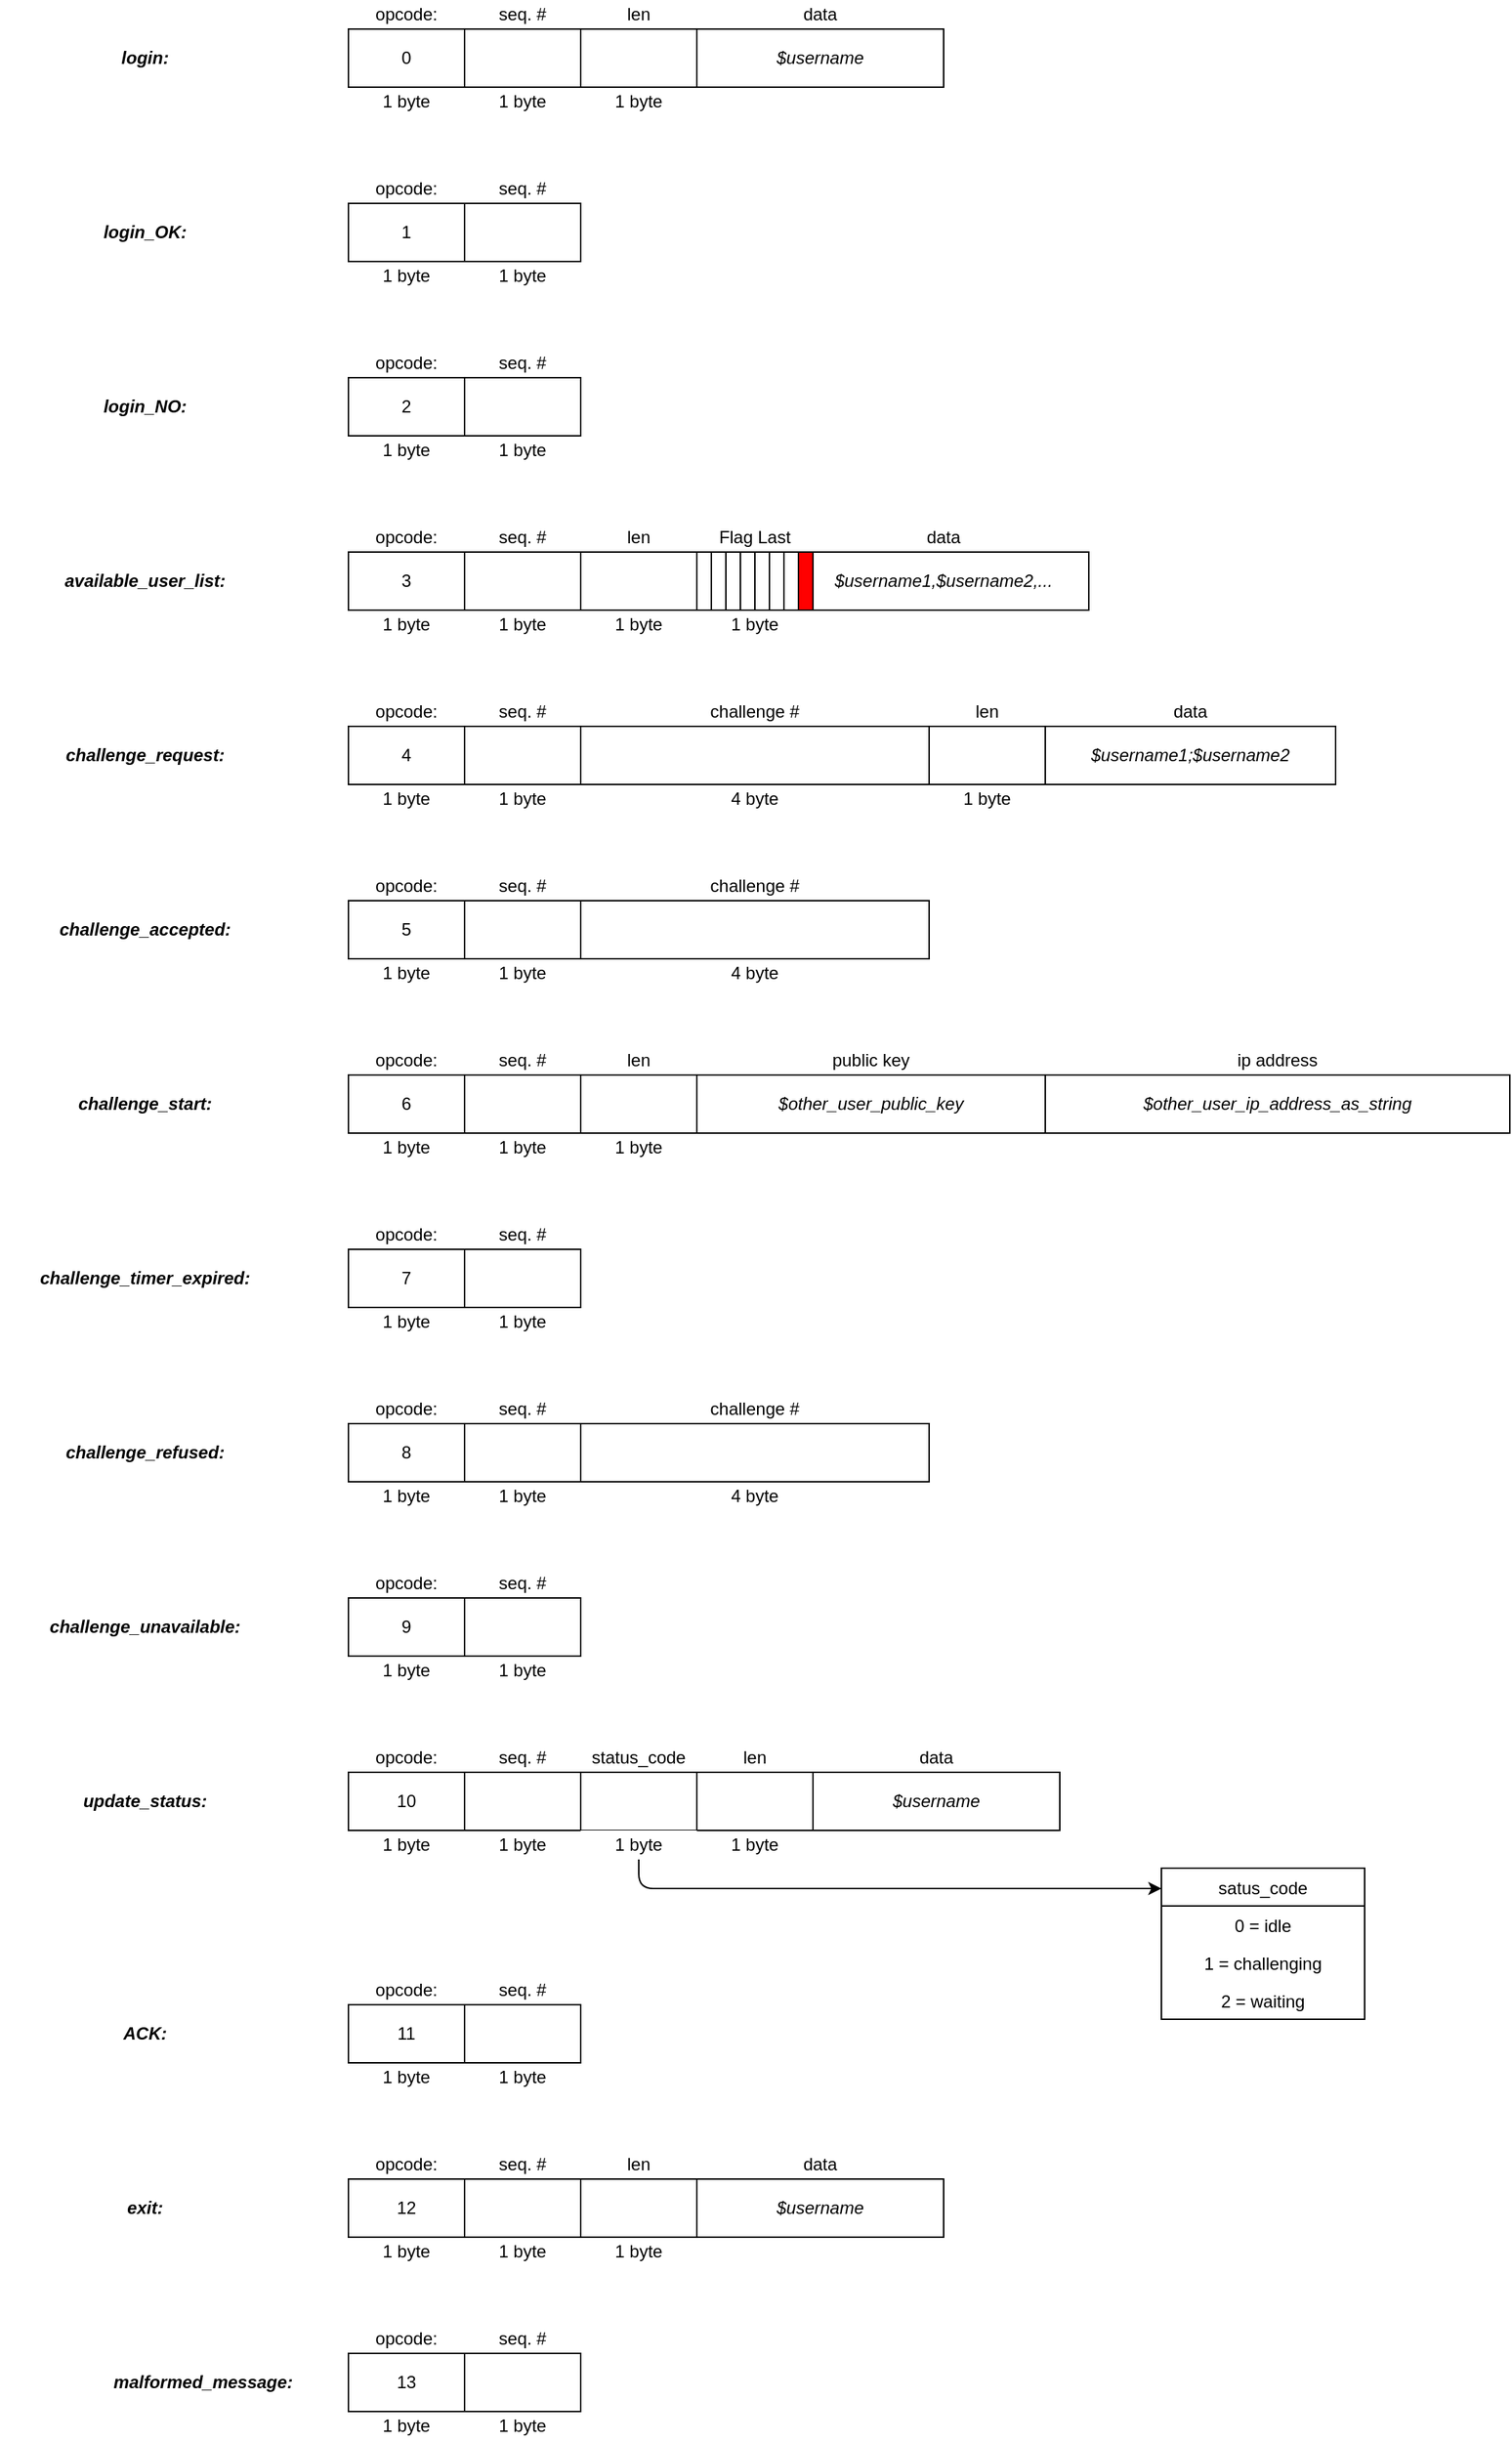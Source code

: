<mxfile version="13.0.9" type="device"><diagram id="CCz6Jtgrd6yBdg9yYhOi" name="Page-1"><mxGraphModel dx="1646" dy="487" grid="1" gridSize="10" guides="1" tooltips="1" connect="1" arrows="1" fold="1" page="1" pageScale="1" pageWidth="827" pageHeight="1169" math="0" shadow="0"><root><mxCell id="0"/><mxCell id="1" parent="0"/><mxCell id="2hZfPi2KIrLaFZIVcfu8-1" value="&lt;b&gt;&lt;i&gt;login:&lt;/i&gt;&lt;/b&gt;" style="text;html=1;strokeColor=none;fillColor=none;align=center;verticalAlign=middle;whiteSpace=wrap;rounded=0;" parent="1" vertex="1"><mxGeometry x="-40" y="50" width="200" height="20" as="geometry"/></mxCell><mxCell id="2hZfPi2KIrLaFZIVcfu8-3" value="0" style="rounded=0;whiteSpace=wrap;html=1;" parent="1" vertex="1"><mxGeometry x="200" y="40" width="80" height="40" as="geometry"/></mxCell><mxCell id="2hZfPi2KIrLaFZIVcfu8-4" value="opcode:" style="text;html=1;strokeColor=none;fillColor=none;align=center;verticalAlign=middle;whiteSpace=wrap;rounded=0;" parent="1" vertex="1"><mxGeometry x="200" y="20" width="80" height="20" as="geometry"/></mxCell><mxCell id="2hZfPi2KIrLaFZIVcfu8-5" value="1 byte" style="text;html=1;strokeColor=none;fillColor=none;align=center;verticalAlign=middle;whiteSpace=wrap;rounded=0;" parent="1" vertex="1"><mxGeometry x="200" y="80" width="80" height="20" as="geometry"/></mxCell><mxCell id="2hZfPi2KIrLaFZIVcfu8-6" value="" style="rounded=0;whiteSpace=wrap;html=1;" parent="1" vertex="1"><mxGeometry x="280" y="40" width="80" height="40" as="geometry"/></mxCell><mxCell id="2hZfPi2KIrLaFZIVcfu8-7" value="seq. #" style="text;html=1;strokeColor=none;fillColor=none;align=center;verticalAlign=middle;whiteSpace=wrap;rounded=0;" parent="1" vertex="1"><mxGeometry x="280" y="20" width="80" height="20" as="geometry"/></mxCell><mxCell id="2hZfPi2KIrLaFZIVcfu8-8" value="1 byte" style="text;html=1;strokeColor=none;fillColor=none;align=center;verticalAlign=middle;whiteSpace=wrap;rounded=0;" parent="1" vertex="1"><mxGeometry x="280" y="80" width="80" height="20" as="geometry"/></mxCell><mxCell id="2hZfPi2KIrLaFZIVcfu8-9" value="" style="rounded=0;whiteSpace=wrap;html=1;" parent="1" vertex="1"><mxGeometry x="360" y="40" width="80" height="40" as="geometry"/></mxCell><mxCell id="2hZfPi2KIrLaFZIVcfu8-10" value="len" style="text;html=1;strokeColor=none;fillColor=none;align=center;verticalAlign=middle;whiteSpace=wrap;rounded=0;" parent="1" vertex="1"><mxGeometry x="360" y="20" width="80" height="20" as="geometry"/></mxCell><mxCell id="2hZfPi2KIrLaFZIVcfu8-11" value="1 byte" style="text;html=1;strokeColor=none;fillColor=none;align=center;verticalAlign=middle;whiteSpace=wrap;rounded=0;" parent="1" vertex="1"><mxGeometry x="360" y="80" width="80" height="20" as="geometry"/></mxCell><mxCell id="2hZfPi2KIrLaFZIVcfu8-12" value="&lt;i&gt;$username&lt;/i&gt;" style="rounded=0;whiteSpace=wrap;html=1;" parent="1" vertex="1"><mxGeometry x="440" y="40" width="170" height="40" as="geometry"/></mxCell><mxCell id="2hZfPi2KIrLaFZIVcfu8-13" value="data" style="text;html=1;strokeColor=none;fillColor=none;align=center;verticalAlign=middle;whiteSpace=wrap;rounded=0;" parent="1" vertex="1"><mxGeometry x="440" y="20" width="170" height="20" as="geometry"/></mxCell><mxCell id="2hZfPi2KIrLaFZIVcfu8-14" value="&lt;b&gt;&lt;i&gt;login_OK:&lt;/i&gt;&lt;/b&gt;" style="text;html=1;strokeColor=none;fillColor=none;align=center;verticalAlign=middle;whiteSpace=wrap;rounded=0;" parent="1" vertex="1"><mxGeometry x="-40" y="170" width="200" height="20" as="geometry"/></mxCell><mxCell id="2hZfPi2KIrLaFZIVcfu8-16" value="opcode:" style="text;html=1;strokeColor=none;fillColor=none;align=center;verticalAlign=middle;whiteSpace=wrap;rounded=0;" parent="1" vertex="1"><mxGeometry x="200" y="140" width="80" height="20" as="geometry"/></mxCell><mxCell id="2hZfPi2KIrLaFZIVcfu8-17" value="1" style="rounded=0;whiteSpace=wrap;html=1;" parent="1" vertex="1"><mxGeometry x="200" y="160" width="80" height="40" as="geometry"/></mxCell><mxCell id="2hZfPi2KIrLaFZIVcfu8-18" value="1 byte" style="text;html=1;strokeColor=none;fillColor=none;align=center;verticalAlign=middle;whiteSpace=wrap;rounded=0;" parent="1" vertex="1"><mxGeometry x="200" y="200" width="80" height="20" as="geometry"/></mxCell><mxCell id="2hZfPi2KIrLaFZIVcfu8-19" value="seq. #" style="text;html=1;strokeColor=none;fillColor=none;align=center;verticalAlign=middle;whiteSpace=wrap;rounded=0;" parent="1" vertex="1"><mxGeometry x="280" y="140" width="80" height="20" as="geometry"/></mxCell><mxCell id="2hZfPi2KIrLaFZIVcfu8-20" value="" style="rounded=0;whiteSpace=wrap;html=1;" parent="1" vertex="1"><mxGeometry x="280" y="160" width="80" height="40" as="geometry"/></mxCell><mxCell id="2hZfPi2KIrLaFZIVcfu8-21" value="1 byte" style="text;html=1;strokeColor=none;fillColor=none;align=center;verticalAlign=middle;whiteSpace=wrap;rounded=0;" parent="1" vertex="1"><mxGeometry x="280" y="200" width="80" height="20" as="geometry"/></mxCell><mxCell id="2hZfPi2KIrLaFZIVcfu8-22" value="&lt;b&gt;&lt;i&gt;login_NO:&lt;/i&gt;&lt;/b&gt;" style="text;html=1;strokeColor=none;fillColor=none;align=center;verticalAlign=middle;whiteSpace=wrap;rounded=0;" parent="1" vertex="1"><mxGeometry x="-40" y="290" width="200" height="20" as="geometry"/></mxCell><mxCell id="2hZfPi2KIrLaFZIVcfu8-23" value="opcode:" style="text;html=1;strokeColor=none;fillColor=none;align=center;verticalAlign=middle;whiteSpace=wrap;rounded=0;" parent="1" vertex="1"><mxGeometry x="200" y="260" width="80" height="20" as="geometry"/></mxCell><mxCell id="2hZfPi2KIrLaFZIVcfu8-24" value="2" style="rounded=0;whiteSpace=wrap;html=1;" parent="1" vertex="1"><mxGeometry x="200" y="280" width="80" height="40" as="geometry"/></mxCell><mxCell id="2hZfPi2KIrLaFZIVcfu8-25" value="1 byte" style="text;html=1;strokeColor=none;fillColor=none;align=center;verticalAlign=middle;whiteSpace=wrap;rounded=0;" parent="1" vertex="1"><mxGeometry x="200" y="320" width="80" height="20" as="geometry"/></mxCell><mxCell id="2hZfPi2KIrLaFZIVcfu8-26" value="seq. #" style="text;html=1;strokeColor=none;fillColor=none;align=center;verticalAlign=middle;whiteSpace=wrap;rounded=0;" parent="1" vertex="1"><mxGeometry x="280" y="260" width="80" height="20" as="geometry"/></mxCell><mxCell id="2hZfPi2KIrLaFZIVcfu8-27" value="" style="rounded=0;whiteSpace=wrap;html=1;" parent="1" vertex="1"><mxGeometry x="280" y="280" width="80" height="40" as="geometry"/></mxCell><mxCell id="2hZfPi2KIrLaFZIVcfu8-28" value="1 byte" style="text;html=1;strokeColor=none;fillColor=none;align=center;verticalAlign=middle;whiteSpace=wrap;rounded=0;" parent="1" vertex="1"><mxGeometry x="280" y="320" width="80" height="20" as="geometry"/></mxCell><mxCell id="2hZfPi2KIrLaFZIVcfu8-29" value="&lt;b&gt;&lt;i&gt;available_user_list:&lt;/i&gt;&lt;/b&gt;" style="text;html=1;strokeColor=none;fillColor=none;align=center;verticalAlign=middle;whiteSpace=wrap;rounded=0;" parent="1" vertex="1"><mxGeometry x="-40" y="410" width="200" height="20" as="geometry"/></mxCell><mxCell id="2hZfPi2KIrLaFZIVcfu8-30" value="opcode:" style="text;html=1;strokeColor=none;fillColor=none;align=center;verticalAlign=middle;whiteSpace=wrap;rounded=0;" parent="1" vertex="1"><mxGeometry x="200" y="380" width="80" height="20" as="geometry"/></mxCell><mxCell id="2hZfPi2KIrLaFZIVcfu8-31" value="3" style="rounded=0;whiteSpace=wrap;html=1;" parent="1" vertex="1"><mxGeometry x="200" y="400" width="80" height="40" as="geometry"/></mxCell><mxCell id="2hZfPi2KIrLaFZIVcfu8-32" value="1 byte" style="text;html=1;strokeColor=none;fillColor=none;align=center;verticalAlign=middle;whiteSpace=wrap;rounded=0;" parent="1" vertex="1"><mxGeometry x="200" y="440" width="80" height="20" as="geometry"/></mxCell><mxCell id="2hZfPi2KIrLaFZIVcfu8-33" value="seq. #" style="text;html=1;strokeColor=none;fillColor=none;align=center;verticalAlign=middle;whiteSpace=wrap;rounded=0;" parent="1" vertex="1"><mxGeometry x="280" y="380" width="80" height="20" as="geometry"/></mxCell><mxCell id="2hZfPi2KIrLaFZIVcfu8-34" value="" style="rounded=0;whiteSpace=wrap;html=1;" parent="1" vertex="1"><mxGeometry x="280" y="400" width="80" height="40" as="geometry"/></mxCell><mxCell id="2hZfPi2KIrLaFZIVcfu8-35" value="1 byte" style="text;html=1;strokeColor=none;fillColor=none;align=center;verticalAlign=middle;whiteSpace=wrap;rounded=0;" parent="1" vertex="1"><mxGeometry x="280" y="440" width="80" height="20" as="geometry"/></mxCell><mxCell id="2hZfPi2KIrLaFZIVcfu8-39" value="&lt;i&gt;$username1,$username2,...&lt;/i&gt;" style="rounded=0;whiteSpace=wrap;html=1;" parent="1" vertex="1"><mxGeometry x="510" y="400" width="200" height="40" as="geometry"/></mxCell><mxCell id="2hZfPi2KIrLaFZIVcfu8-40" value="data" style="text;html=1;strokeColor=none;fillColor=none;align=center;verticalAlign=middle;whiteSpace=wrap;rounded=0;" parent="1" vertex="1"><mxGeometry x="510" y="380" width="200" height="20" as="geometry"/></mxCell><mxCell id="2hZfPi2KIrLaFZIVcfu8-41" value="&lt;i&gt;&lt;b&gt;challenge_request:&lt;/b&gt;&lt;/i&gt;" style="text;html=1;strokeColor=none;fillColor=none;align=center;verticalAlign=middle;whiteSpace=wrap;rounded=0;" parent="1" vertex="1"><mxGeometry x="-40" y="530" width="200" height="20" as="geometry"/></mxCell><mxCell id="2hZfPi2KIrLaFZIVcfu8-42" value="opcode:" style="text;html=1;strokeColor=none;fillColor=none;align=center;verticalAlign=middle;whiteSpace=wrap;rounded=0;" parent="1" vertex="1"><mxGeometry x="200" y="500" width="80" height="20" as="geometry"/></mxCell><mxCell id="2hZfPi2KIrLaFZIVcfu8-43" value="4" style="rounded=0;whiteSpace=wrap;html=1;" parent="1" vertex="1"><mxGeometry x="200" y="520" width="80" height="40" as="geometry"/></mxCell><mxCell id="2hZfPi2KIrLaFZIVcfu8-44" value="1 byte" style="text;html=1;strokeColor=none;fillColor=none;align=center;verticalAlign=middle;whiteSpace=wrap;rounded=0;" parent="1" vertex="1"><mxGeometry x="200" y="560" width="80" height="20" as="geometry"/></mxCell><mxCell id="2hZfPi2KIrLaFZIVcfu8-45" value="seq. #" style="text;html=1;strokeColor=none;fillColor=none;align=center;verticalAlign=middle;whiteSpace=wrap;rounded=0;" parent="1" vertex="1"><mxGeometry x="280" y="500" width="80" height="20" as="geometry"/></mxCell><mxCell id="2hZfPi2KIrLaFZIVcfu8-46" value="" style="rounded=0;whiteSpace=wrap;html=1;" parent="1" vertex="1"><mxGeometry x="280" y="520" width="80" height="40" as="geometry"/></mxCell><mxCell id="2hZfPi2KIrLaFZIVcfu8-47" value="1 byte" style="text;html=1;strokeColor=none;fillColor=none;align=center;verticalAlign=middle;whiteSpace=wrap;rounded=0;" parent="1" vertex="1"><mxGeometry x="280" y="560" width="80" height="20" as="geometry"/></mxCell><mxCell id="2hZfPi2KIrLaFZIVcfu8-48" value="challenge #" style="text;html=1;strokeColor=none;fillColor=none;align=center;verticalAlign=middle;whiteSpace=wrap;rounded=0;" parent="1" vertex="1"><mxGeometry x="360" y="500" width="240" height="20" as="geometry"/></mxCell><mxCell id="2hZfPi2KIrLaFZIVcfu8-49" value="" style="rounded=0;whiteSpace=wrap;html=1;" parent="1" vertex="1"><mxGeometry x="360" y="520" width="240" height="40" as="geometry"/></mxCell><mxCell id="2hZfPi2KIrLaFZIVcfu8-50" value="4 byte" style="text;html=1;strokeColor=none;fillColor=none;align=center;verticalAlign=middle;whiteSpace=wrap;rounded=0;" parent="1" vertex="1"><mxGeometry x="360" y="560" width="240" height="20" as="geometry"/></mxCell><mxCell id="2hZfPi2KIrLaFZIVcfu8-51" value="len" style="text;html=1;strokeColor=none;fillColor=none;align=center;verticalAlign=middle;whiteSpace=wrap;rounded=0;" parent="1" vertex="1"><mxGeometry x="600" y="500" width="80" height="20" as="geometry"/></mxCell><mxCell id="2hZfPi2KIrLaFZIVcfu8-52" value="" style="rounded=0;whiteSpace=wrap;html=1;" parent="1" vertex="1"><mxGeometry x="600" y="520" width="80" height="40" as="geometry"/></mxCell><mxCell id="2hZfPi2KIrLaFZIVcfu8-53" value="1 byte" style="text;html=1;strokeColor=none;fillColor=none;align=center;verticalAlign=middle;whiteSpace=wrap;rounded=0;" parent="1" vertex="1"><mxGeometry x="600" y="560" width="80" height="20" as="geometry"/></mxCell><mxCell id="2hZfPi2KIrLaFZIVcfu8-54" value="data" style="text;html=1;strokeColor=none;fillColor=none;align=center;verticalAlign=middle;whiteSpace=wrap;rounded=0;" parent="1" vertex="1"><mxGeometry x="680" y="500" width="200" height="20" as="geometry"/></mxCell><mxCell id="2hZfPi2KIrLaFZIVcfu8-55" value="&lt;i&gt;$username1;$username2&lt;/i&gt;" style="rounded=0;whiteSpace=wrap;html=1;" parent="1" vertex="1"><mxGeometry x="680" y="520" width="200" height="40" as="geometry"/></mxCell><mxCell id="2hZfPi2KIrLaFZIVcfu8-56" value="&lt;i&gt;&lt;b&gt;challenge_accepted:&lt;/b&gt;&lt;/i&gt;" style="text;html=1;strokeColor=none;fillColor=none;align=center;verticalAlign=middle;whiteSpace=wrap;rounded=0;" parent="1" vertex="1"><mxGeometry x="-40" y="650" width="200" height="20" as="geometry"/></mxCell><mxCell id="2hZfPi2KIrLaFZIVcfu8-57" value="opcode:" style="text;html=1;strokeColor=none;fillColor=none;align=center;verticalAlign=middle;whiteSpace=wrap;rounded=0;" parent="1" vertex="1"><mxGeometry x="200" y="620" width="80" height="20" as="geometry"/></mxCell><mxCell id="2hZfPi2KIrLaFZIVcfu8-58" value="5" style="rounded=0;whiteSpace=wrap;html=1;" parent="1" vertex="1"><mxGeometry x="200" y="640" width="80" height="40" as="geometry"/></mxCell><mxCell id="2hZfPi2KIrLaFZIVcfu8-59" value="1 byte" style="text;html=1;strokeColor=none;fillColor=none;align=center;verticalAlign=middle;whiteSpace=wrap;rounded=0;" parent="1" vertex="1"><mxGeometry x="200" y="680" width="80" height="20" as="geometry"/></mxCell><mxCell id="2hZfPi2KIrLaFZIVcfu8-60" value="seq. #" style="text;html=1;strokeColor=none;fillColor=none;align=center;verticalAlign=middle;whiteSpace=wrap;rounded=0;" parent="1" vertex="1"><mxGeometry x="280" y="620" width="80" height="20" as="geometry"/></mxCell><mxCell id="2hZfPi2KIrLaFZIVcfu8-61" value="" style="rounded=0;whiteSpace=wrap;html=1;" parent="1" vertex="1"><mxGeometry x="280" y="640" width="80" height="40" as="geometry"/></mxCell><mxCell id="2hZfPi2KIrLaFZIVcfu8-62" value="1 byte" style="text;html=1;strokeColor=none;fillColor=none;align=center;verticalAlign=middle;whiteSpace=wrap;rounded=0;" parent="1" vertex="1"><mxGeometry x="280" y="680" width="80" height="20" as="geometry"/></mxCell><mxCell id="2hZfPi2KIrLaFZIVcfu8-63" value="challenge #" style="text;html=1;strokeColor=none;fillColor=none;align=center;verticalAlign=middle;whiteSpace=wrap;rounded=0;" parent="1" vertex="1"><mxGeometry x="360" y="620" width="240" height="20" as="geometry"/></mxCell><mxCell id="2hZfPi2KIrLaFZIVcfu8-64" value="" style="rounded=0;whiteSpace=wrap;html=1;" parent="1" vertex="1"><mxGeometry x="360" y="640" width="240" height="40" as="geometry"/></mxCell><mxCell id="2hZfPi2KIrLaFZIVcfu8-65" value="4 byte" style="text;html=1;strokeColor=none;fillColor=none;align=center;verticalAlign=middle;whiteSpace=wrap;rounded=0;" parent="1" vertex="1"><mxGeometry x="360" y="680" width="240" height="20" as="geometry"/></mxCell><mxCell id="2hZfPi2KIrLaFZIVcfu8-66" value="&lt;i&gt;&lt;b&gt;challenge_start:&lt;/b&gt;&lt;/i&gt;" style="text;html=1;strokeColor=none;fillColor=none;align=center;verticalAlign=middle;whiteSpace=wrap;rounded=0;" parent="1" vertex="1"><mxGeometry x="-40" y="770" width="200" height="20" as="geometry"/></mxCell><mxCell id="2hZfPi2KIrLaFZIVcfu8-67" value="opcode:" style="text;html=1;strokeColor=none;fillColor=none;align=center;verticalAlign=middle;whiteSpace=wrap;rounded=0;" parent="1" vertex="1"><mxGeometry x="200" y="740" width="80" height="20" as="geometry"/></mxCell><mxCell id="2hZfPi2KIrLaFZIVcfu8-68" value="6" style="rounded=0;whiteSpace=wrap;html=1;" parent="1" vertex="1"><mxGeometry x="200" y="760" width="80" height="40" as="geometry"/></mxCell><mxCell id="2hZfPi2KIrLaFZIVcfu8-69" value="1 byte" style="text;html=1;strokeColor=none;fillColor=none;align=center;verticalAlign=middle;whiteSpace=wrap;rounded=0;" parent="1" vertex="1"><mxGeometry x="200" y="800" width="80" height="20" as="geometry"/></mxCell><mxCell id="2hZfPi2KIrLaFZIVcfu8-70" value="seq. #" style="text;html=1;strokeColor=none;fillColor=none;align=center;verticalAlign=middle;whiteSpace=wrap;rounded=0;" parent="1" vertex="1"><mxGeometry x="280" y="740" width="80" height="20" as="geometry"/></mxCell><mxCell id="2hZfPi2KIrLaFZIVcfu8-71" value="" style="rounded=0;whiteSpace=wrap;html=1;" parent="1" vertex="1"><mxGeometry x="280" y="760" width="80" height="40" as="geometry"/></mxCell><mxCell id="2hZfPi2KIrLaFZIVcfu8-72" value="1 byte" style="text;html=1;strokeColor=none;fillColor=none;align=center;verticalAlign=middle;whiteSpace=wrap;rounded=0;" parent="1" vertex="1"><mxGeometry x="280" y="800" width="80" height="20" as="geometry"/></mxCell><mxCell id="2hZfPi2KIrLaFZIVcfu8-74" value="&lt;i&gt;$other_user_public_key&lt;/i&gt;" style="rounded=0;whiteSpace=wrap;html=1;align=center;" parent="1" vertex="1"><mxGeometry x="440" y="760" width="240" height="40" as="geometry"/></mxCell><mxCell id="2hZfPi2KIrLaFZIVcfu8-75" value="public key" style="text;html=1;strokeColor=none;fillColor=none;align=center;verticalAlign=middle;whiteSpace=wrap;rounded=0;" parent="1" vertex="1"><mxGeometry x="440" y="740" width="240" height="20" as="geometry"/></mxCell><mxCell id="2hZfPi2KIrLaFZIVcfu8-76" value="&lt;i&gt;$other_user_ip_address_as_string&lt;/i&gt;" style="rounded=0;whiteSpace=wrap;html=1;align=center;" parent="1" vertex="1"><mxGeometry x="680" y="760" width="320" height="40" as="geometry"/></mxCell><mxCell id="2hZfPi2KIrLaFZIVcfu8-77" value="ip address" style="text;html=1;strokeColor=none;fillColor=none;align=center;verticalAlign=middle;whiteSpace=wrap;rounded=0;" parent="1" vertex="1"><mxGeometry x="680" y="740" width="320" height="20" as="geometry"/></mxCell><mxCell id="2hZfPi2KIrLaFZIVcfu8-79" value="&lt;i&gt;&lt;b&gt;challenge_timer_expired:&lt;/b&gt;&lt;/i&gt;" style="text;html=1;strokeColor=none;fillColor=none;align=center;verticalAlign=middle;whiteSpace=wrap;rounded=0;" parent="1" vertex="1"><mxGeometry x="-40" y="890" width="200" height="20" as="geometry"/></mxCell><mxCell id="2hZfPi2KIrLaFZIVcfu8-80" value="opcode:" style="text;html=1;strokeColor=none;fillColor=none;align=center;verticalAlign=middle;whiteSpace=wrap;rounded=0;" parent="1" vertex="1"><mxGeometry x="200" y="860" width="80" height="20" as="geometry"/></mxCell><mxCell id="2hZfPi2KIrLaFZIVcfu8-81" value="7" style="rounded=0;whiteSpace=wrap;html=1;" parent="1" vertex="1"><mxGeometry x="200" y="880" width="80" height="40" as="geometry"/></mxCell><mxCell id="2hZfPi2KIrLaFZIVcfu8-82" value="1 byte" style="text;html=1;strokeColor=none;fillColor=none;align=center;verticalAlign=middle;whiteSpace=wrap;rounded=0;" parent="1" vertex="1"><mxGeometry x="200" y="920" width="80" height="20" as="geometry"/></mxCell><mxCell id="2hZfPi2KIrLaFZIVcfu8-83" value="seq. #" style="text;html=1;strokeColor=none;fillColor=none;align=center;verticalAlign=middle;whiteSpace=wrap;rounded=0;" parent="1" vertex="1"><mxGeometry x="280" y="860" width="80" height="20" as="geometry"/></mxCell><mxCell id="2hZfPi2KIrLaFZIVcfu8-84" value="" style="rounded=0;whiteSpace=wrap;html=1;" parent="1" vertex="1"><mxGeometry x="280" y="880" width="80" height="40" as="geometry"/></mxCell><mxCell id="2hZfPi2KIrLaFZIVcfu8-85" value="1 byte" style="text;html=1;strokeColor=none;fillColor=none;align=center;verticalAlign=middle;whiteSpace=wrap;rounded=0;" parent="1" vertex="1"><mxGeometry x="280" y="920" width="80" height="20" as="geometry"/></mxCell><mxCell id="2hZfPi2KIrLaFZIVcfu8-86" value="&lt;i&gt;&lt;b&gt;challenge_refused:&lt;/b&gt;&lt;/i&gt;" style="text;html=1;strokeColor=none;fillColor=none;align=center;verticalAlign=middle;whiteSpace=wrap;rounded=0;" parent="1" vertex="1"><mxGeometry x="-40" y="1010" width="200" height="20" as="geometry"/></mxCell><mxCell id="2hZfPi2KIrLaFZIVcfu8-87" value="opcode:" style="text;html=1;strokeColor=none;fillColor=none;align=center;verticalAlign=middle;whiteSpace=wrap;rounded=0;" parent="1" vertex="1"><mxGeometry x="200" y="980" width="80" height="20" as="geometry"/></mxCell><mxCell id="2hZfPi2KIrLaFZIVcfu8-88" value="8" style="rounded=0;whiteSpace=wrap;html=1;" parent="1" vertex="1"><mxGeometry x="200" y="1000" width="80" height="40" as="geometry"/></mxCell><mxCell id="2hZfPi2KIrLaFZIVcfu8-89" value="1 byte" style="text;html=1;strokeColor=none;fillColor=none;align=center;verticalAlign=middle;whiteSpace=wrap;rounded=0;" parent="1" vertex="1"><mxGeometry x="200" y="1040" width="80" height="20" as="geometry"/></mxCell><mxCell id="2hZfPi2KIrLaFZIVcfu8-90" value="seq. #" style="text;html=1;strokeColor=none;fillColor=none;align=center;verticalAlign=middle;whiteSpace=wrap;rounded=0;" parent="1" vertex="1"><mxGeometry x="280" y="980" width="80" height="20" as="geometry"/></mxCell><mxCell id="2hZfPi2KIrLaFZIVcfu8-91" value="" style="rounded=0;whiteSpace=wrap;html=1;" parent="1" vertex="1"><mxGeometry x="280" y="1000" width="80" height="40" as="geometry"/></mxCell><mxCell id="2hZfPi2KIrLaFZIVcfu8-92" value="1 byte" style="text;html=1;strokeColor=none;fillColor=none;align=center;verticalAlign=middle;whiteSpace=wrap;rounded=0;" parent="1" vertex="1"><mxGeometry x="280" y="1040" width="80" height="20" as="geometry"/></mxCell><mxCell id="2hZfPi2KIrLaFZIVcfu8-93" value="challenge #" style="text;html=1;strokeColor=none;fillColor=none;align=center;verticalAlign=middle;whiteSpace=wrap;rounded=0;" parent="1" vertex="1"><mxGeometry x="360" y="980" width="240" height="20" as="geometry"/></mxCell><mxCell id="2hZfPi2KIrLaFZIVcfu8-94" value="" style="rounded=0;whiteSpace=wrap;html=1;" parent="1" vertex="1"><mxGeometry x="360" y="1000" width="240" height="40" as="geometry"/></mxCell><mxCell id="2hZfPi2KIrLaFZIVcfu8-95" value="4 byte" style="text;html=1;strokeColor=none;fillColor=none;align=center;verticalAlign=middle;whiteSpace=wrap;rounded=0;" parent="1" vertex="1"><mxGeometry x="360" y="1040" width="240" height="20" as="geometry"/></mxCell><mxCell id="2hZfPi2KIrLaFZIVcfu8-96" value="&lt;i&gt;&lt;b&gt;challenge_unavailable:&lt;/b&gt;&lt;/i&gt;" style="text;html=1;strokeColor=none;fillColor=none;align=center;verticalAlign=middle;whiteSpace=wrap;rounded=0;" parent="1" vertex="1"><mxGeometry x="-40" y="1130" width="200" height="20" as="geometry"/></mxCell><mxCell id="2hZfPi2KIrLaFZIVcfu8-97" value="opcode:" style="text;html=1;strokeColor=none;fillColor=none;align=center;verticalAlign=middle;whiteSpace=wrap;rounded=0;" parent="1" vertex="1"><mxGeometry x="200" y="1100" width="80" height="20" as="geometry"/></mxCell><mxCell id="2hZfPi2KIrLaFZIVcfu8-98" value="9" style="rounded=0;whiteSpace=wrap;html=1;" parent="1" vertex="1"><mxGeometry x="200" y="1120" width="80" height="40" as="geometry"/></mxCell><mxCell id="2hZfPi2KIrLaFZIVcfu8-99" value="1 byte" style="text;html=1;strokeColor=none;fillColor=none;align=center;verticalAlign=middle;whiteSpace=wrap;rounded=0;" parent="1" vertex="1"><mxGeometry x="200" y="1160" width="80" height="20" as="geometry"/></mxCell><mxCell id="2hZfPi2KIrLaFZIVcfu8-100" value="seq. #" style="text;html=1;strokeColor=none;fillColor=none;align=center;verticalAlign=middle;whiteSpace=wrap;rounded=0;" parent="1" vertex="1"><mxGeometry x="280" y="1100" width="80" height="20" as="geometry"/></mxCell><mxCell id="2hZfPi2KIrLaFZIVcfu8-101" value="" style="rounded=0;whiteSpace=wrap;html=1;" parent="1" vertex="1"><mxGeometry x="280" y="1120" width="80" height="40" as="geometry"/></mxCell><mxCell id="2hZfPi2KIrLaFZIVcfu8-102" value="1 byte" style="text;html=1;strokeColor=none;fillColor=none;align=center;verticalAlign=middle;whiteSpace=wrap;rounded=0;" parent="1" vertex="1"><mxGeometry x="280" y="1160" width="80" height="20" as="geometry"/></mxCell><mxCell id="2hZfPi2KIrLaFZIVcfu8-103" value="&lt;b&gt;&lt;i&gt;ACK:&lt;/i&gt;&lt;/b&gt;" style="text;html=1;strokeColor=none;fillColor=none;align=center;verticalAlign=middle;whiteSpace=wrap;rounded=0;" parent="1" vertex="1"><mxGeometry x="-40" y="1410" width="200" height="20" as="geometry"/></mxCell><mxCell id="2hZfPi2KIrLaFZIVcfu8-104" value="opcode:" style="text;html=1;strokeColor=none;fillColor=none;align=center;verticalAlign=middle;whiteSpace=wrap;rounded=0;" parent="1" vertex="1"><mxGeometry x="200" y="1380" width="80" height="20" as="geometry"/></mxCell><mxCell id="2hZfPi2KIrLaFZIVcfu8-105" value="11" style="rounded=0;whiteSpace=wrap;html=1;" parent="1" vertex="1"><mxGeometry x="200" y="1400" width="80" height="40" as="geometry"/></mxCell><mxCell id="2hZfPi2KIrLaFZIVcfu8-106" value="1 byte" style="text;html=1;strokeColor=none;fillColor=none;align=center;verticalAlign=middle;whiteSpace=wrap;rounded=0;" parent="1" vertex="1"><mxGeometry x="200" y="1440" width="80" height="20" as="geometry"/></mxCell><mxCell id="2hZfPi2KIrLaFZIVcfu8-107" value="seq. #" style="text;html=1;strokeColor=none;fillColor=none;align=center;verticalAlign=middle;whiteSpace=wrap;rounded=0;" parent="1" vertex="1"><mxGeometry x="280" y="1380" width="80" height="20" as="geometry"/></mxCell><mxCell id="2hZfPi2KIrLaFZIVcfu8-108" value="" style="rounded=0;whiteSpace=wrap;html=1;" parent="1" vertex="1"><mxGeometry x="280" y="1400" width="80" height="40" as="geometry"/></mxCell><mxCell id="2hZfPi2KIrLaFZIVcfu8-109" value="1 byte" style="text;html=1;strokeColor=none;fillColor=none;align=center;verticalAlign=middle;whiteSpace=wrap;rounded=0;" parent="1" vertex="1"><mxGeometry x="280" y="1440" width="80" height="20" as="geometry"/></mxCell><mxCell id="2hZfPi2KIrLaFZIVcfu8-110" value="&lt;b&gt;&lt;i&gt;update_status:&lt;/i&gt;&lt;/b&gt;" style="text;html=1;strokeColor=none;fillColor=none;align=center;verticalAlign=middle;whiteSpace=wrap;rounded=0;" parent="1" vertex="1"><mxGeometry x="-40" y="1250" width="200" height="20" as="geometry"/></mxCell><mxCell id="2hZfPi2KIrLaFZIVcfu8-111" value="10" style="rounded=0;whiteSpace=wrap;html=1;" parent="1" vertex="1"><mxGeometry x="200" y="1240" width="80" height="40" as="geometry"/></mxCell><mxCell id="2hZfPi2KIrLaFZIVcfu8-112" value="opcode:" style="text;html=1;strokeColor=none;fillColor=none;align=center;verticalAlign=middle;whiteSpace=wrap;rounded=0;" parent="1" vertex="1"><mxGeometry x="200" y="1220" width="80" height="20" as="geometry"/></mxCell><mxCell id="2hZfPi2KIrLaFZIVcfu8-113" value="1 byte" style="text;html=1;strokeColor=none;fillColor=none;align=center;verticalAlign=middle;whiteSpace=wrap;rounded=0;" parent="1" vertex="1"><mxGeometry x="200" y="1280" width="80" height="20" as="geometry"/></mxCell><mxCell id="2hZfPi2KIrLaFZIVcfu8-114" value="" style="rounded=0;whiteSpace=wrap;html=1;" parent="1" vertex="1"><mxGeometry x="280" y="1240" width="80" height="40" as="geometry"/></mxCell><mxCell id="2hZfPi2KIrLaFZIVcfu8-115" value="seq. #" style="text;html=1;strokeColor=none;fillColor=none;align=center;verticalAlign=middle;whiteSpace=wrap;rounded=0;" parent="1" vertex="1"><mxGeometry x="280" y="1220" width="80" height="20" as="geometry"/></mxCell><mxCell id="2hZfPi2KIrLaFZIVcfu8-116" value="1 byte" style="text;html=1;strokeColor=none;fillColor=none;align=center;verticalAlign=middle;whiteSpace=wrap;rounded=0;" parent="1" vertex="1"><mxGeometry x="280" y="1280" width="80" height="20" as="geometry"/></mxCell><mxCell id="2hZfPi2KIrLaFZIVcfu8-117" value="" style="rounded=0;whiteSpace=wrap;html=1;" parent="1" vertex="1"><mxGeometry x="440" y="1240" width="80" height="40" as="geometry"/></mxCell><mxCell id="2hZfPi2KIrLaFZIVcfu8-118" value="len" style="text;html=1;strokeColor=none;fillColor=none;align=center;verticalAlign=middle;whiteSpace=wrap;rounded=0;" parent="1" vertex="1"><mxGeometry x="440" y="1220" width="80" height="20" as="geometry"/></mxCell><mxCell id="2hZfPi2KIrLaFZIVcfu8-119" value="1 byte" style="text;html=1;strokeColor=none;fillColor=none;align=center;verticalAlign=middle;whiteSpace=wrap;rounded=0;" parent="1" vertex="1"><mxGeometry x="440" y="1280" width="80" height="20" as="geometry"/></mxCell><mxCell id="2hZfPi2KIrLaFZIVcfu8-120" value="&lt;i&gt;$username&lt;/i&gt;" style="rounded=0;whiteSpace=wrap;html=1;" parent="1" vertex="1"><mxGeometry x="520" y="1240" width="170" height="40" as="geometry"/></mxCell><mxCell id="2hZfPi2KIrLaFZIVcfu8-121" value="data" style="text;html=1;strokeColor=none;fillColor=none;align=center;verticalAlign=middle;whiteSpace=wrap;rounded=0;" parent="1" vertex="1"><mxGeometry x="520" y="1220" width="170" height="20" as="geometry"/></mxCell><mxCell id="2hZfPi2KIrLaFZIVcfu8-122" value="" style="rounded=0;whiteSpace=wrap;html=1;align=center;" parent="1" vertex="1"><mxGeometry x="360" y="1240" width="80" height="40" as="geometry"/></mxCell><mxCell id="2hZfPi2KIrLaFZIVcfu8-123" value="status_code" style="text;html=1;strokeColor=none;fillColor=none;align=center;verticalAlign=middle;whiteSpace=wrap;rounded=0;" parent="1" vertex="1"><mxGeometry x="360" y="1220" width="80" height="20" as="geometry"/></mxCell><mxCell id="2hZfPi2KIrLaFZIVcfu8-125" value="" style="endArrow=classic;html=1;" parent="1" source="2hZfPi2KIrLaFZIVcfu8-122" edge="1"><mxGeometry width="50" height="50" relative="1" as="geometry"><mxPoint x="590" y="1380" as="sourcePoint"/><mxPoint x="760" y="1320" as="targetPoint"/><Array as="points"><mxPoint x="400" y="1320"/></Array></mxGeometry></mxCell><mxCell id="2hZfPi2KIrLaFZIVcfu8-124" value="1 byte" style="text;html=1;align=center;verticalAlign=middle;whiteSpace=wrap;rounded=0;fillColor=#FFFFFF;" parent="1" vertex="1"><mxGeometry x="360" y="1280" width="80" height="20" as="geometry"/></mxCell><mxCell id="2hZfPi2KIrLaFZIVcfu8-127" value="satus_code" style="swimlane;fontStyle=0;childLayout=stackLayout;horizontal=1;startSize=26;fillColor=none;horizontalStack=0;resizeParent=1;resizeParentMax=0;resizeLast=0;collapsible=1;marginBottom=0;align=center;" parent="1" vertex="1"><mxGeometry x="760" y="1306" width="140" height="104" as="geometry"/></mxCell><mxCell id="2hZfPi2KIrLaFZIVcfu8-128" value="0 = idle" style="text;strokeColor=none;fillColor=none;align=center;verticalAlign=top;spacingLeft=4;spacingRight=4;overflow=hidden;rotatable=0;points=[[0,0.5],[1,0.5]];portConstraint=eastwest;" parent="2hZfPi2KIrLaFZIVcfu8-127" vertex="1"><mxGeometry y="26" width="140" height="26" as="geometry"/></mxCell><mxCell id="2hZfPi2KIrLaFZIVcfu8-129" value="1 = challenging" style="text;strokeColor=none;fillColor=none;align=center;verticalAlign=top;spacingLeft=4;spacingRight=4;overflow=hidden;rotatable=0;points=[[0,0.5],[1,0.5]];portConstraint=eastwest;" parent="2hZfPi2KIrLaFZIVcfu8-127" vertex="1"><mxGeometry y="52" width="140" height="26" as="geometry"/></mxCell><mxCell id="2hZfPi2KIrLaFZIVcfu8-130" value="2 = waiting" style="text;strokeColor=none;fillColor=none;align=center;verticalAlign=top;spacingLeft=4;spacingRight=4;overflow=hidden;rotatable=0;points=[[0,0.5],[1,0.5]];portConstraint=eastwest;" parent="2hZfPi2KIrLaFZIVcfu8-127" vertex="1"><mxGeometry y="78" width="140" height="26" as="geometry"/></mxCell><mxCell id="2hZfPi2KIrLaFZIVcfu8-131" value="&lt;i&gt;&lt;b&gt;exit:&lt;/b&gt;&lt;/i&gt;" style="text;html=1;strokeColor=none;fillColor=none;align=center;verticalAlign=middle;whiteSpace=wrap;rounded=0;" parent="1" vertex="1"><mxGeometry x="-40" y="1530" width="200" height="20" as="geometry"/></mxCell><mxCell id="2hZfPi2KIrLaFZIVcfu8-132" value="opcode:" style="text;html=1;strokeColor=none;fillColor=none;align=center;verticalAlign=middle;whiteSpace=wrap;rounded=0;" parent="1" vertex="1"><mxGeometry x="200" y="1500" width="80" height="20" as="geometry"/></mxCell><mxCell id="2hZfPi2KIrLaFZIVcfu8-133" value="12" style="rounded=0;whiteSpace=wrap;html=1;" parent="1" vertex="1"><mxGeometry x="200" y="1520" width="80" height="40" as="geometry"/></mxCell><mxCell id="2hZfPi2KIrLaFZIVcfu8-134" value="1 byte" style="text;html=1;strokeColor=none;fillColor=none;align=center;verticalAlign=middle;whiteSpace=wrap;rounded=0;" parent="1" vertex="1"><mxGeometry x="200" y="1560" width="80" height="20" as="geometry"/></mxCell><mxCell id="2hZfPi2KIrLaFZIVcfu8-135" value="seq. #" style="text;html=1;strokeColor=none;fillColor=none;align=center;verticalAlign=middle;whiteSpace=wrap;rounded=0;" parent="1" vertex="1"><mxGeometry x="280" y="1500" width="80" height="20" as="geometry"/></mxCell><mxCell id="2hZfPi2KIrLaFZIVcfu8-136" value="" style="rounded=0;whiteSpace=wrap;html=1;" parent="1" vertex="1"><mxGeometry x="280" y="1520" width="80" height="40" as="geometry"/></mxCell><mxCell id="2hZfPi2KIrLaFZIVcfu8-137" value="1 byte" style="text;html=1;strokeColor=none;fillColor=none;align=center;verticalAlign=middle;whiteSpace=wrap;rounded=0;" parent="1" vertex="1"><mxGeometry x="280" y="1560" width="80" height="20" as="geometry"/></mxCell><mxCell id="2hZfPi2KIrLaFZIVcfu8-138" value="len" style="text;html=1;strokeColor=none;fillColor=none;align=center;verticalAlign=middle;whiteSpace=wrap;rounded=0;" parent="1" vertex="1"><mxGeometry x="360" y="1500" width="80" height="20" as="geometry"/></mxCell><mxCell id="2hZfPi2KIrLaFZIVcfu8-139" value="" style="rounded=0;whiteSpace=wrap;html=1;" parent="1" vertex="1"><mxGeometry x="360" y="1520" width="80" height="40" as="geometry"/></mxCell><mxCell id="2hZfPi2KIrLaFZIVcfu8-140" value="1 byte" style="text;html=1;strokeColor=none;fillColor=none;align=center;verticalAlign=middle;whiteSpace=wrap;rounded=0;" parent="1" vertex="1"><mxGeometry x="360" y="1560" width="80" height="20" as="geometry"/></mxCell><mxCell id="2hZfPi2KIrLaFZIVcfu8-141" value="data" style="text;html=1;strokeColor=none;fillColor=none;align=center;verticalAlign=middle;whiteSpace=wrap;rounded=0;" parent="1" vertex="1"><mxGeometry x="440" y="1500" width="170" height="20" as="geometry"/></mxCell><mxCell id="2hZfPi2KIrLaFZIVcfu8-142" value="&lt;i&gt;$username&lt;/i&gt;" style="rounded=0;whiteSpace=wrap;html=1;" parent="1" vertex="1"><mxGeometry x="440" y="1520" width="170" height="40" as="geometry"/></mxCell><mxCell id="2hZfPi2KIrLaFZIVcfu8-143" value="&lt;i&gt;&lt;b&gt;malformed_message:&lt;/b&gt;&lt;/i&gt;" style="text;html=1;strokeColor=none;fillColor=none;align=center;verticalAlign=middle;whiteSpace=wrap;rounded=0;" parent="1" vertex="1"><mxGeometry y="1650" width="200" height="20" as="geometry"/></mxCell><mxCell id="2hZfPi2KIrLaFZIVcfu8-144" value="opcode:" style="text;html=1;strokeColor=none;fillColor=none;align=center;verticalAlign=middle;whiteSpace=wrap;rounded=0;" parent="1" vertex="1"><mxGeometry x="200" y="1620" width="80" height="20" as="geometry"/></mxCell><mxCell id="2hZfPi2KIrLaFZIVcfu8-145" value="13" style="rounded=0;whiteSpace=wrap;html=1;" parent="1" vertex="1"><mxGeometry x="200" y="1640" width="80" height="40" as="geometry"/></mxCell><mxCell id="2hZfPi2KIrLaFZIVcfu8-146" value="1 byte" style="text;html=1;strokeColor=none;fillColor=none;align=center;verticalAlign=middle;whiteSpace=wrap;rounded=0;" parent="1" vertex="1"><mxGeometry x="200" y="1680" width="80" height="20" as="geometry"/></mxCell><mxCell id="2hZfPi2KIrLaFZIVcfu8-147" value="seq. #" style="text;html=1;strokeColor=none;fillColor=none;align=center;verticalAlign=middle;whiteSpace=wrap;rounded=0;" parent="1" vertex="1"><mxGeometry x="280" y="1620" width="80" height="20" as="geometry"/></mxCell><mxCell id="2hZfPi2KIrLaFZIVcfu8-148" value="" style="rounded=0;whiteSpace=wrap;html=1;" parent="1" vertex="1"><mxGeometry x="280" y="1640" width="80" height="40" as="geometry"/></mxCell><mxCell id="2hZfPi2KIrLaFZIVcfu8-149" value="1 byte" style="text;html=1;strokeColor=none;fillColor=none;align=center;verticalAlign=middle;whiteSpace=wrap;rounded=0;" parent="1" vertex="1"><mxGeometry x="280" y="1680" width="80" height="20" as="geometry"/></mxCell><mxCell id="uPbUfzAHcrzxbHmuF8gr-1" value="len" style="text;html=1;strokeColor=none;fillColor=none;align=center;verticalAlign=middle;whiteSpace=wrap;rounded=0;" parent="1" vertex="1"><mxGeometry x="360" y="380" width="80" height="20" as="geometry"/></mxCell><mxCell id="uPbUfzAHcrzxbHmuF8gr-2" value="" style="rounded=0;whiteSpace=wrap;html=1;" parent="1" vertex="1"><mxGeometry x="360" y="400" width="80" height="40" as="geometry"/></mxCell><mxCell id="uPbUfzAHcrzxbHmuF8gr-3" value="1 byte" style="text;html=1;strokeColor=none;fillColor=none;align=center;verticalAlign=middle;whiteSpace=wrap;rounded=0;" parent="1" vertex="1"><mxGeometry x="360" y="440" width="80" height="20" as="geometry"/></mxCell><mxCell id="uPbUfzAHcrzxbHmuF8gr-5" value="" style="rounded=0;whiteSpace=wrap;html=1;" parent="1" vertex="1"><mxGeometry x="440" y="400" width="10" height="40" as="geometry"/></mxCell><mxCell id="uPbUfzAHcrzxbHmuF8gr-6" value="1 byte" style="text;html=1;strokeColor=none;fillColor=none;align=center;verticalAlign=middle;whiteSpace=wrap;rounded=0;" parent="1" vertex="1"><mxGeometry x="440" y="440" width="80" height="20" as="geometry"/></mxCell><mxCell id="uPbUfzAHcrzxbHmuF8gr-7" value="" style="rounded=0;whiteSpace=wrap;html=1;" parent="1" vertex="1"><mxGeometry x="450" y="400" width="10" height="40" as="geometry"/></mxCell><mxCell id="uPbUfzAHcrzxbHmuF8gr-8" value="" style="rounded=0;whiteSpace=wrap;html=1;" parent="1" vertex="1"><mxGeometry x="460" y="400" width="10" height="40" as="geometry"/></mxCell><mxCell id="uPbUfzAHcrzxbHmuF8gr-9" value="" style="rounded=0;whiteSpace=wrap;html=1;" parent="1" vertex="1"><mxGeometry x="470" y="400" width="10" height="40" as="geometry"/></mxCell><mxCell id="uPbUfzAHcrzxbHmuF8gr-10" value="" style="rounded=0;whiteSpace=wrap;html=1;" parent="1" vertex="1"><mxGeometry x="480" y="400" width="10" height="40" as="geometry"/></mxCell><mxCell id="uPbUfzAHcrzxbHmuF8gr-11" value="" style="rounded=0;whiteSpace=wrap;html=1;" parent="1" vertex="1"><mxGeometry x="490" y="400" width="10" height="40" as="geometry"/></mxCell><mxCell id="uPbUfzAHcrzxbHmuF8gr-12" value="" style="rounded=0;whiteSpace=wrap;html=1;" parent="1" vertex="1"><mxGeometry x="500" y="400" width="10" height="40" as="geometry"/></mxCell><mxCell id="uPbUfzAHcrzxbHmuF8gr-13" value="" style="rounded=0;whiteSpace=wrap;html=1;fillColor=#FF0000;strokeColor=#000000;" parent="1" vertex="1"><mxGeometry x="510" y="400" width="10" height="40" as="geometry"/></mxCell><mxCell id="uPbUfzAHcrzxbHmuF8gr-14" value="Flag Last" style="text;html=1;strokeColor=none;fillColor=none;align=center;verticalAlign=middle;whiteSpace=wrap;rounded=0;" parent="1" vertex="1"><mxGeometry x="440" y="380" width="80" height="20" as="geometry"/></mxCell><mxCell id="kAyrVkeBhx2zqWbpPaEb-1" value="1 byte" style="text;html=1;strokeColor=none;fillColor=none;align=center;verticalAlign=middle;whiteSpace=wrap;rounded=0;" vertex="1" parent="1"><mxGeometry x="360" y="800" width="80" height="20" as="geometry"/></mxCell><mxCell id="kAyrVkeBhx2zqWbpPaEb-2" value="" style="rounded=0;whiteSpace=wrap;html=1;" vertex="1" parent="1"><mxGeometry x="360" y="760" width="80" height="40" as="geometry"/></mxCell><mxCell id="kAyrVkeBhx2zqWbpPaEb-3" value="len" style="text;html=1;strokeColor=none;fillColor=none;align=center;verticalAlign=middle;whiteSpace=wrap;rounded=0;" vertex="1" parent="1"><mxGeometry x="360" y="740" width="80" height="20" as="geometry"/></mxCell></root></mxGraphModel></diagram></mxfile>